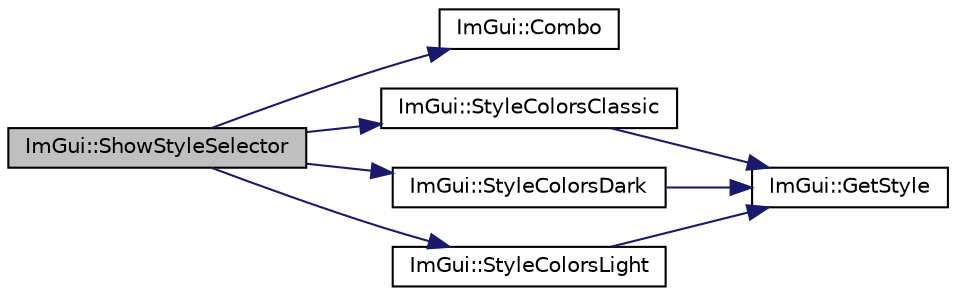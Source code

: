 digraph "ImGui::ShowStyleSelector"
{
 // LATEX_PDF_SIZE
  edge [fontname="Helvetica",fontsize="10",labelfontname="Helvetica",labelfontsize="10"];
  node [fontname="Helvetica",fontsize="10",shape=record];
  rankdir="LR";
  Node1 [label="ImGui::ShowStyleSelector",height=0.2,width=0.4,color="black", fillcolor="grey75", style="filled", fontcolor="black",tooltip=" "];
  Node1 -> Node2 [color="midnightblue",fontsize="10",style="solid"];
  Node2 [label="ImGui::Combo",height=0.2,width=0.4,color="black", fillcolor="white", style="filled",URL="$namespace_im_gui.html#aa2979368da5b9e98d368449b36d166b2",tooltip=" "];
  Node1 -> Node3 [color="midnightblue",fontsize="10",style="solid"];
  Node3 [label="ImGui::StyleColorsClassic",height=0.2,width=0.4,color="black", fillcolor="white", style="filled",URL="$namespace_im_gui.html#a1cf931a42a10f71150def3ce222434b6",tooltip=" "];
  Node3 -> Node4 [color="midnightblue",fontsize="10",style="solid"];
  Node4 [label="ImGui::GetStyle",height=0.2,width=0.4,color="black", fillcolor="white", style="filled",URL="$namespace_im_gui.html#abafef4bb3e3654efd96a47b2e22870a7",tooltip=" "];
  Node1 -> Node5 [color="midnightblue",fontsize="10",style="solid"];
  Node5 [label="ImGui::StyleColorsDark",height=0.2,width=0.4,color="black", fillcolor="white", style="filled",URL="$namespace_im_gui.html#a26c67fc14081b359566d5e135cd8c767",tooltip=" "];
  Node5 -> Node4 [color="midnightblue",fontsize="10",style="solid"];
  Node1 -> Node6 [color="midnightblue",fontsize="10",style="solid"];
  Node6 [label="ImGui::StyleColorsLight",height=0.2,width=0.4,color="black", fillcolor="white", style="filled",URL="$namespace_im_gui.html#ae1fc558bfbc557b228d63f7facfc86e1",tooltip=" "];
  Node6 -> Node4 [color="midnightblue",fontsize="10",style="solid"];
}
